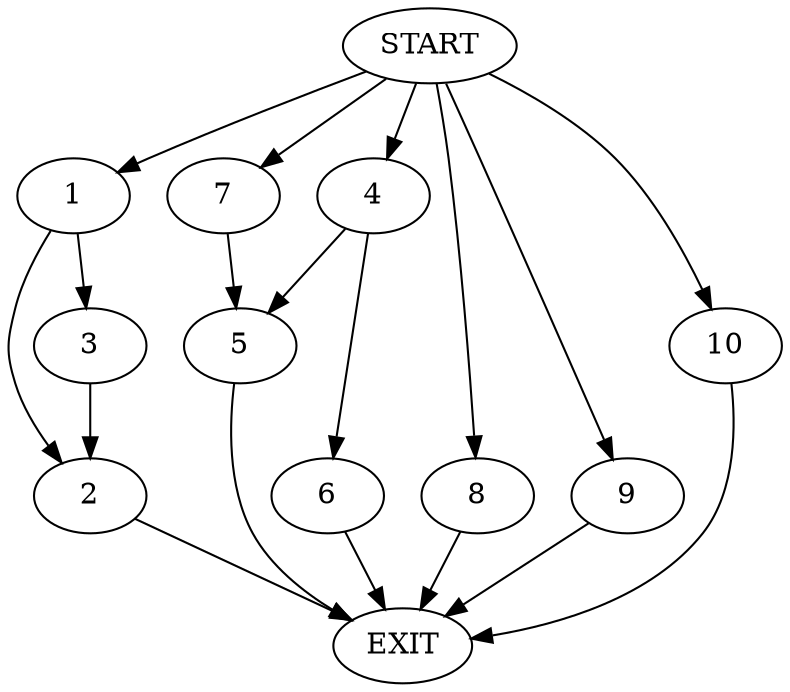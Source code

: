 digraph {
0 [label="START"]
11 [label="EXIT"]
0 -> 1
1 -> 2
1 -> 3
2 -> 11
3 -> 2
0 -> 4
4 -> 5
4 -> 6
6 -> 11
5 -> 11
0 -> 7
7 -> 5
0 -> 8
8 -> 11
0 -> 9
9 -> 11
0 -> 10
10 -> 11
}
